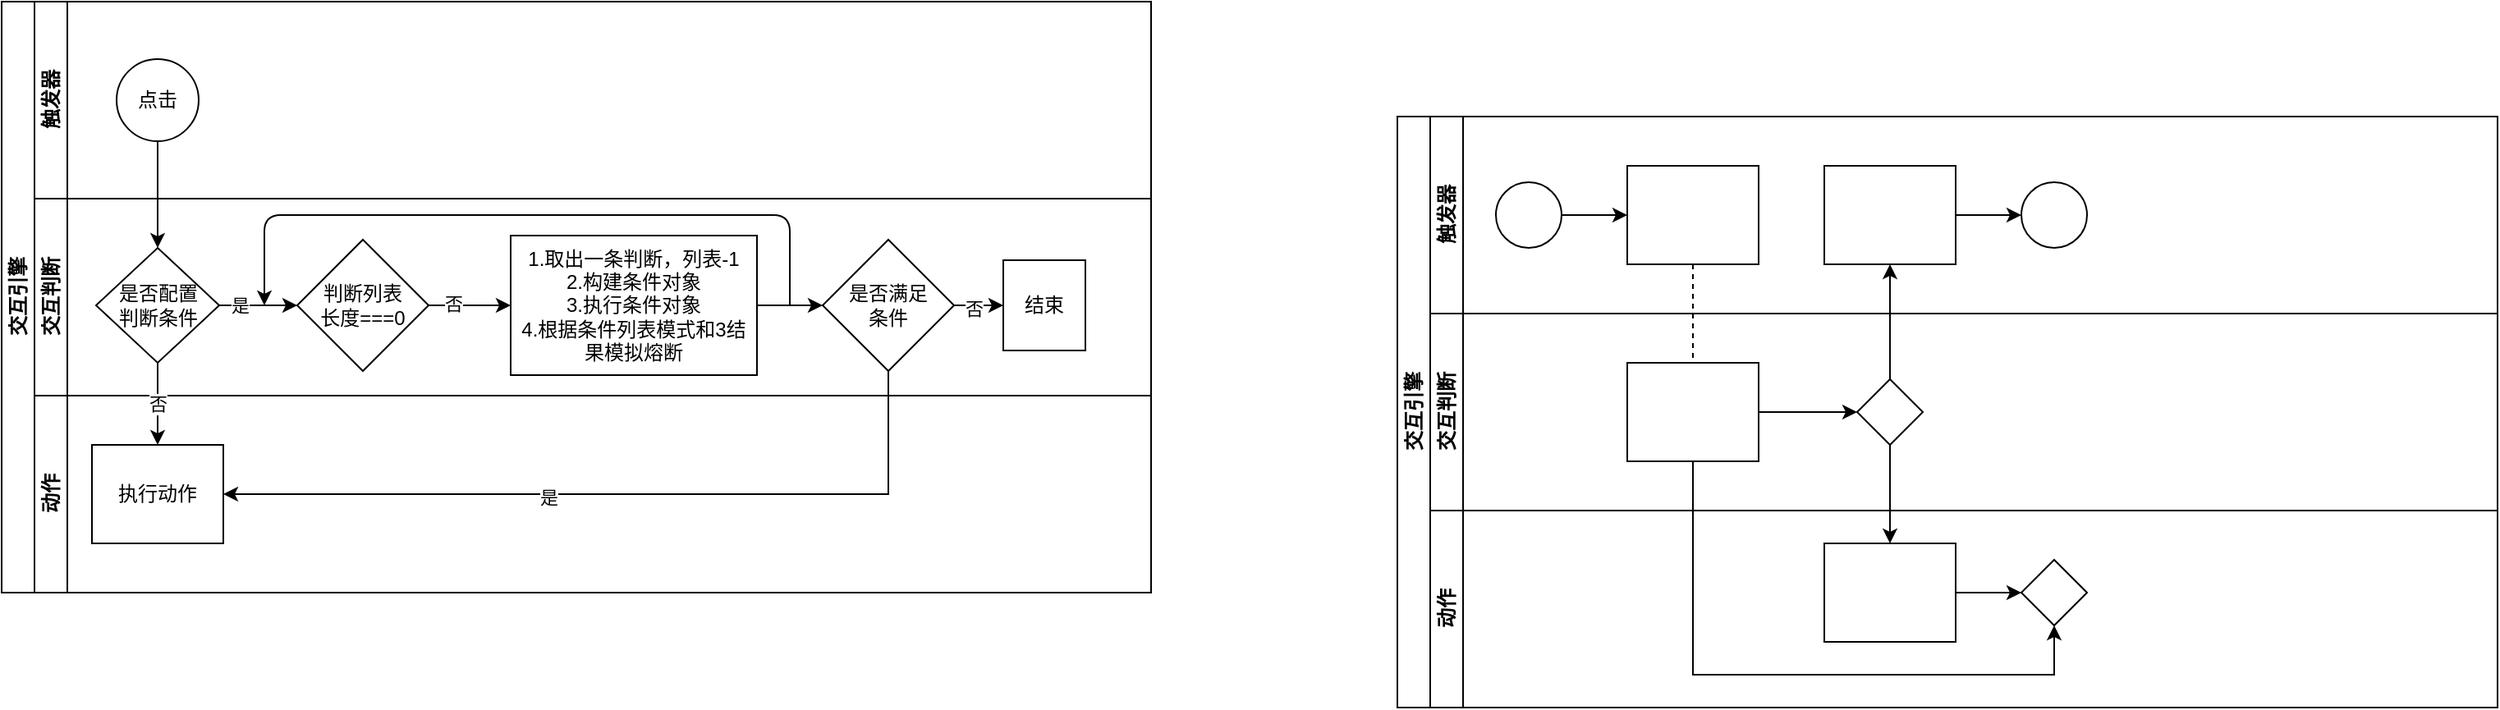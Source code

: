 <mxfile version="14.9.6" type="github">
  <diagram id="prtHgNgQTEPvFCAcTncT" name="Page-1">
    <mxGraphModel dx="1426" dy="691" grid="1" gridSize="10" guides="1" tooltips="1" connect="1" arrows="1" fold="1" page="1" pageScale="1" pageWidth="19900" pageHeight="11900" math="0" shadow="0">
      <root>
        <mxCell id="0" />
        <mxCell id="1" parent="0" />
        <mxCell id="dNxyNK7c78bLwvsdeMH5-19" value="交互引擎" style="swimlane;html=1;childLayout=stackLayout;resizeParent=1;resizeParentMax=0;horizontal=0;startSize=20;horizontalStack=0;" parent="1" vertex="1">
          <mxGeometry x="80" y="120" width="700" height="360" as="geometry" />
        </mxCell>
        <mxCell id="dNxyNK7c78bLwvsdeMH5-20" value="触发器" style="swimlane;html=1;startSize=20;horizontal=0;" parent="dNxyNK7c78bLwvsdeMH5-19" vertex="1">
          <mxGeometry x="20" width="680" height="120" as="geometry">
            <mxRectangle x="20" width="650" height="20" as="alternateBounds" />
          </mxGeometry>
        </mxCell>
        <mxCell id="dNxyNK7c78bLwvsdeMH5-23" value="点击" style="ellipse;whiteSpace=wrap;html=1;" parent="dNxyNK7c78bLwvsdeMH5-20" vertex="1">
          <mxGeometry x="50" y="35" width="50" height="50" as="geometry" />
        </mxCell>
        <mxCell id="dNxyNK7c78bLwvsdeMH5-21" value="交互判断" style="swimlane;html=1;startSize=20;horizontal=0;" parent="dNxyNK7c78bLwvsdeMH5-19" vertex="1">
          <mxGeometry x="20" y="120" width="680" height="120" as="geometry">
            <mxRectangle x="20" y="20" width="650" height="20" as="alternateBounds" />
          </mxGeometry>
        </mxCell>
        <mxCell id="DdZnyXihy8uQBoc9g5vu-48" value="" style="edgeStyle=orthogonalEdgeStyle;rounded=0;orthogonalLoop=1;jettySize=auto;html=1;" edge="1" parent="dNxyNK7c78bLwvsdeMH5-21" source="dNxyNK7c78bLwvsdeMH5-28" target="DdZnyXihy8uQBoc9g5vu-47">
          <mxGeometry relative="1" as="geometry" />
        </mxCell>
        <mxCell id="DdZnyXihy8uQBoc9g5vu-59" value="是" style="edgeLabel;html=1;align=center;verticalAlign=middle;resizable=0;points=[];" vertex="1" connectable="0" parent="DdZnyXihy8uQBoc9g5vu-48">
          <mxGeometry x="-0.516" relative="1" as="geometry">
            <mxPoint x="1" as="offset" />
          </mxGeometry>
        </mxCell>
        <mxCell id="dNxyNK7c78bLwvsdeMH5-28" value="是否配置&lt;br&gt;判断条件" style="rhombus;whiteSpace=wrap;html=1;fontFamily=Helvetica;fontSize=12;fontColor=#000000;align=center;" parent="dNxyNK7c78bLwvsdeMH5-21" vertex="1">
          <mxGeometry x="37.5" y="30" width="75" height="70" as="geometry" />
        </mxCell>
        <mxCell id="DdZnyXihy8uQBoc9g5vu-50" value="" style="edgeStyle=orthogonalEdgeStyle;rounded=0;orthogonalLoop=1;jettySize=auto;html=1;" edge="1" parent="dNxyNK7c78bLwvsdeMH5-21" source="DdZnyXihy8uQBoc9g5vu-47" target="DdZnyXihy8uQBoc9g5vu-49">
          <mxGeometry relative="1" as="geometry" />
        </mxCell>
        <mxCell id="DdZnyXihy8uQBoc9g5vu-51" value="否" style="edgeLabel;html=1;align=center;verticalAlign=middle;resizable=0;points=[];" vertex="1" connectable="0" parent="DdZnyXihy8uQBoc9g5vu-50">
          <mxGeometry x="-0.4" y="1" relative="1" as="geometry">
            <mxPoint as="offset" />
          </mxGeometry>
        </mxCell>
        <mxCell id="DdZnyXihy8uQBoc9g5vu-47" value="判断列表&lt;br&gt;长度===0" style="rhombus;whiteSpace=wrap;html=1;" vertex="1" parent="dNxyNK7c78bLwvsdeMH5-21">
          <mxGeometry x="160" y="25" width="80" height="80" as="geometry" />
        </mxCell>
        <mxCell id="DdZnyXihy8uQBoc9g5vu-49" value="1.取出一条判断，列表-1&lt;br&gt;2.构建条件对象&lt;br&gt;3.执行条件对象&lt;br&gt;4.根据条件列表模式和3结果模拟熔断" style="whiteSpace=wrap;html=1;" vertex="1" parent="dNxyNK7c78bLwvsdeMH5-21">
          <mxGeometry x="290" y="22.5" width="150" height="85" as="geometry" />
        </mxCell>
        <mxCell id="DdZnyXihy8uQBoc9g5vu-66" value="" style="edgeStyle=orthogonalEdgeStyle;rounded=0;orthogonalLoop=1;jettySize=auto;html=1;" edge="1" parent="dNxyNK7c78bLwvsdeMH5-21" source="DdZnyXihy8uQBoc9g5vu-62" target="DdZnyXihy8uQBoc9g5vu-65">
          <mxGeometry relative="1" as="geometry" />
        </mxCell>
        <mxCell id="DdZnyXihy8uQBoc9g5vu-67" value="否" style="edgeLabel;html=1;align=center;verticalAlign=middle;resizable=0;points=[];" vertex="1" connectable="0" parent="DdZnyXihy8uQBoc9g5vu-66">
          <mxGeometry x="0.28" y="-2" relative="1" as="geometry">
            <mxPoint as="offset" />
          </mxGeometry>
        </mxCell>
        <mxCell id="DdZnyXihy8uQBoc9g5vu-62" value="是否满足&lt;br&gt;条件" style="rhombus;whiteSpace=wrap;html=1;" vertex="1" parent="dNxyNK7c78bLwvsdeMH5-21">
          <mxGeometry x="480" y="25" width="80" height="80" as="geometry" />
        </mxCell>
        <mxCell id="DdZnyXihy8uQBoc9g5vu-53" value="" style="edgeStyle=orthogonalEdgeStyle;rounded=0;orthogonalLoop=1;jettySize=auto;html=1;entryX=0;entryY=0.5;entryDx=0;entryDy=0;entryPerimeter=0;" edge="1" parent="dNxyNK7c78bLwvsdeMH5-21" source="DdZnyXihy8uQBoc9g5vu-49" target="DdZnyXihy8uQBoc9g5vu-62">
          <mxGeometry relative="1" as="geometry">
            <mxPoint x="490" y="65" as="targetPoint" />
          </mxGeometry>
        </mxCell>
        <mxCell id="DdZnyXihy8uQBoc9g5vu-65" value="结束" style="whiteSpace=wrap;html=1;" vertex="1" parent="dNxyNK7c78bLwvsdeMH5-21">
          <mxGeometry x="590" y="37.5" width="50" height="55" as="geometry" />
        </mxCell>
        <mxCell id="dNxyNK7c78bLwvsdeMH5-22" value="动作" style="swimlane;html=1;startSize=20;horizontal=0;" parent="dNxyNK7c78bLwvsdeMH5-19" vertex="1">
          <mxGeometry x="20" y="240" width="680" height="120" as="geometry">
            <mxRectangle x="20" y="40" width="650" height="20" as="alternateBounds" />
          </mxGeometry>
        </mxCell>
        <mxCell id="dNxyNK7c78bLwvsdeMH5-34" value="执行动作" style="rounded=0;whiteSpace=wrap;html=1;fontFamily=Helvetica;fontSize=12;fontColor=#000000;align=center;" parent="dNxyNK7c78bLwvsdeMH5-22" vertex="1">
          <mxGeometry x="35" y="30" width="80" height="60" as="geometry" />
        </mxCell>
        <mxCell id="DdZnyXihy8uQBoc9g5vu-42" style="edgeStyle=orthogonalEdgeStyle;rounded=0;orthogonalLoop=1;jettySize=auto;html=1;entryX=0.5;entryY=0;entryDx=0;entryDy=0;" edge="1" parent="dNxyNK7c78bLwvsdeMH5-19" source="dNxyNK7c78bLwvsdeMH5-23" target="dNxyNK7c78bLwvsdeMH5-28">
          <mxGeometry relative="1" as="geometry" />
        </mxCell>
        <mxCell id="DdZnyXihy8uQBoc9g5vu-44" value="否" style="edgeStyle=orthogonalEdgeStyle;rounded=0;orthogonalLoop=1;jettySize=auto;html=1;entryX=0.5;entryY=0;entryDx=0;entryDy=0;" edge="1" parent="dNxyNK7c78bLwvsdeMH5-19" source="dNxyNK7c78bLwvsdeMH5-28" target="dNxyNK7c78bLwvsdeMH5-34">
          <mxGeometry relative="1" as="geometry" />
        </mxCell>
        <mxCell id="DdZnyXihy8uQBoc9g5vu-63" style="edgeStyle=orthogonalEdgeStyle;rounded=0;orthogonalLoop=1;jettySize=auto;html=1;entryX=1;entryY=0.5;entryDx=0;entryDy=0;" edge="1" parent="dNxyNK7c78bLwvsdeMH5-19" source="DdZnyXihy8uQBoc9g5vu-62" target="dNxyNK7c78bLwvsdeMH5-34">
          <mxGeometry relative="1" as="geometry">
            <Array as="points">
              <mxPoint x="540" y="300" />
            </Array>
          </mxGeometry>
        </mxCell>
        <mxCell id="DdZnyXihy8uQBoc9g5vu-64" value="是" style="edgeLabel;html=1;align=center;verticalAlign=middle;resizable=0;points=[];" vertex="1" connectable="0" parent="DdZnyXihy8uQBoc9g5vu-63">
          <mxGeometry x="0.175" y="2" relative="1" as="geometry">
            <mxPoint as="offset" />
          </mxGeometry>
        </mxCell>
        <mxCell id="DdZnyXihy8uQBoc9g5vu-22" value="交互引擎" style="swimlane;html=1;childLayout=stackLayout;resizeParent=1;resizeParentMax=0;horizontal=0;startSize=20;horizontalStack=0;" vertex="1" parent="1">
          <mxGeometry x="930" y="190" width="670" height="360" as="geometry" />
        </mxCell>
        <mxCell id="DdZnyXihy8uQBoc9g5vu-23" value="" style="edgeStyle=orthogonalEdgeStyle;rounded=0;orthogonalLoop=1;jettySize=auto;html=1;dashed=1;endArrow=none;endFill=0;" edge="1" parent="DdZnyXihy8uQBoc9g5vu-22" source="DdZnyXihy8uQBoc9g5vu-30" target="DdZnyXihy8uQBoc9g5vu-36">
          <mxGeometry relative="1" as="geometry" />
        </mxCell>
        <mxCell id="DdZnyXihy8uQBoc9g5vu-24" style="edgeStyle=orthogonalEdgeStyle;rounded=0;orthogonalLoop=1;jettySize=auto;html=1;endArrow=classic;endFill=1;" edge="1" parent="DdZnyXihy8uQBoc9g5vu-22" source="DdZnyXihy8uQBoc9g5vu-37" target="DdZnyXihy8uQBoc9g5vu-32">
          <mxGeometry relative="1" as="geometry" />
        </mxCell>
        <mxCell id="DdZnyXihy8uQBoc9g5vu-25" style="edgeStyle=orthogonalEdgeStyle;rounded=0;orthogonalLoop=1;jettySize=auto;html=1;endArrow=classic;endFill=1;" edge="1" parent="DdZnyXihy8uQBoc9g5vu-22" source="DdZnyXihy8uQBoc9g5vu-37" target="DdZnyXihy8uQBoc9g5vu-40">
          <mxGeometry relative="1" as="geometry" />
        </mxCell>
        <mxCell id="DdZnyXihy8uQBoc9g5vu-26" style="edgeStyle=orthogonalEdgeStyle;rounded=0;orthogonalLoop=1;jettySize=auto;html=1;endArrow=classic;endFill=1;" edge="1" parent="DdZnyXihy8uQBoc9g5vu-22" source="DdZnyXihy8uQBoc9g5vu-36" target="DdZnyXihy8uQBoc9g5vu-41">
          <mxGeometry relative="1" as="geometry">
            <Array as="points">
              <mxPoint x="180" y="340" />
              <mxPoint x="400" y="340" />
            </Array>
          </mxGeometry>
        </mxCell>
        <mxCell id="DdZnyXihy8uQBoc9g5vu-27" value="触发器" style="swimlane;html=1;startSize=20;horizontal=0;" vertex="1" parent="DdZnyXihy8uQBoc9g5vu-22">
          <mxGeometry x="20" width="650" height="120" as="geometry" />
        </mxCell>
        <mxCell id="DdZnyXihy8uQBoc9g5vu-28" value="" style="edgeStyle=orthogonalEdgeStyle;rounded=0;orthogonalLoop=1;jettySize=auto;html=1;" edge="1" parent="DdZnyXihy8uQBoc9g5vu-27" source="DdZnyXihy8uQBoc9g5vu-29" target="DdZnyXihy8uQBoc9g5vu-30">
          <mxGeometry relative="1" as="geometry" />
        </mxCell>
        <mxCell id="DdZnyXihy8uQBoc9g5vu-29" value="" style="ellipse;whiteSpace=wrap;html=1;" vertex="1" parent="DdZnyXihy8uQBoc9g5vu-27">
          <mxGeometry x="40" y="40" width="40" height="40" as="geometry" />
        </mxCell>
        <mxCell id="DdZnyXihy8uQBoc9g5vu-30" value="" style="rounded=0;whiteSpace=wrap;html=1;fontFamily=Helvetica;fontSize=12;fontColor=#000000;align=center;" vertex="1" parent="DdZnyXihy8uQBoc9g5vu-27">
          <mxGeometry x="120" y="30" width="80" height="60" as="geometry" />
        </mxCell>
        <mxCell id="DdZnyXihy8uQBoc9g5vu-31" value="" style="edgeStyle=orthogonalEdgeStyle;rounded=0;orthogonalLoop=1;jettySize=auto;html=1;endArrow=classic;endFill=1;" edge="1" parent="DdZnyXihy8uQBoc9g5vu-27" source="DdZnyXihy8uQBoc9g5vu-32" target="DdZnyXihy8uQBoc9g5vu-33">
          <mxGeometry relative="1" as="geometry" />
        </mxCell>
        <mxCell id="DdZnyXihy8uQBoc9g5vu-32" value="" style="rounded=0;whiteSpace=wrap;html=1;fontFamily=Helvetica;fontSize=12;fontColor=#000000;align=center;" vertex="1" parent="DdZnyXihy8uQBoc9g5vu-27">
          <mxGeometry x="240" y="30" width="80" height="60" as="geometry" />
        </mxCell>
        <mxCell id="DdZnyXihy8uQBoc9g5vu-33" value="" style="ellipse;whiteSpace=wrap;html=1;" vertex="1" parent="DdZnyXihy8uQBoc9g5vu-27">
          <mxGeometry x="360" y="40" width="40" height="40" as="geometry" />
        </mxCell>
        <mxCell id="DdZnyXihy8uQBoc9g5vu-34" value="交互判断" style="swimlane;html=1;startSize=20;horizontal=0;" vertex="1" parent="DdZnyXihy8uQBoc9g5vu-22">
          <mxGeometry x="20" y="120" width="650" height="120" as="geometry" />
        </mxCell>
        <mxCell id="DdZnyXihy8uQBoc9g5vu-35" value="" style="edgeStyle=orthogonalEdgeStyle;rounded=0;orthogonalLoop=1;jettySize=auto;html=1;endArrow=classic;endFill=1;" edge="1" parent="DdZnyXihy8uQBoc9g5vu-34" source="DdZnyXihy8uQBoc9g5vu-36" target="DdZnyXihy8uQBoc9g5vu-37">
          <mxGeometry relative="1" as="geometry" />
        </mxCell>
        <mxCell id="DdZnyXihy8uQBoc9g5vu-36" value="" style="rounded=0;whiteSpace=wrap;html=1;fontFamily=Helvetica;fontSize=12;fontColor=#000000;align=center;" vertex="1" parent="DdZnyXihy8uQBoc9g5vu-34">
          <mxGeometry x="120" y="30" width="80" height="60" as="geometry" />
        </mxCell>
        <mxCell id="DdZnyXihy8uQBoc9g5vu-37" value="" style="rhombus;whiteSpace=wrap;html=1;fontFamily=Helvetica;fontSize=12;fontColor=#000000;align=center;" vertex="1" parent="DdZnyXihy8uQBoc9g5vu-34">
          <mxGeometry x="260" y="40" width="40" height="40" as="geometry" />
        </mxCell>
        <mxCell id="DdZnyXihy8uQBoc9g5vu-38" value="动作" style="swimlane;html=1;startSize=20;horizontal=0;" vertex="1" parent="DdZnyXihy8uQBoc9g5vu-22">
          <mxGeometry x="20" y="240" width="650" height="120" as="geometry" />
        </mxCell>
        <mxCell id="DdZnyXihy8uQBoc9g5vu-39" value="" style="edgeStyle=orthogonalEdgeStyle;rounded=0;orthogonalLoop=1;jettySize=auto;html=1;endArrow=classic;endFill=1;" edge="1" parent="DdZnyXihy8uQBoc9g5vu-38" source="DdZnyXihy8uQBoc9g5vu-40" target="DdZnyXihy8uQBoc9g5vu-41">
          <mxGeometry relative="1" as="geometry" />
        </mxCell>
        <mxCell id="DdZnyXihy8uQBoc9g5vu-40" value="" style="rounded=0;whiteSpace=wrap;html=1;fontFamily=Helvetica;fontSize=12;fontColor=#000000;align=center;" vertex="1" parent="DdZnyXihy8uQBoc9g5vu-38">
          <mxGeometry x="240" y="20" width="80" height="60" as="geometry" />
        </mxCell>
        <mxCell id="DdZnyXihy8uQBoc9g5vu-41" value="" style="rhombus;whiteSpace=wrap;html=1;fontFamily=Helvetica;fontSize=12;fontColor=#000000;align=center;" vertex="1" parent="DdZnyXihy8uQBoc9g5vu-38">
          <mxGeometry x="360" y="30" width="40" height="40" as="geometry" />
        </mxCell>
        <mxCell id="DdZnyXihy8uQBoc9g5vu-58" value="" style="edgeStyle=elbowEdgeStyle;elbow=vertical;endArrow=classic;html=1;" edge="1" parent="1">
          <mxGeometry width="50" height="50" relative="1" as="geometry">
            <mxPoint x="560" y="305" as="sourcePoint" />
            <mxPoint x="240" y="305" as="targetPoint" />
            <Array as="points">
              <mxPoint x="490" y="250" />
            </Array>
          </mxGeometry>
        </mxCell>
      </root>
    </mxGraphModel>
  </diagram>
</mxfile>
